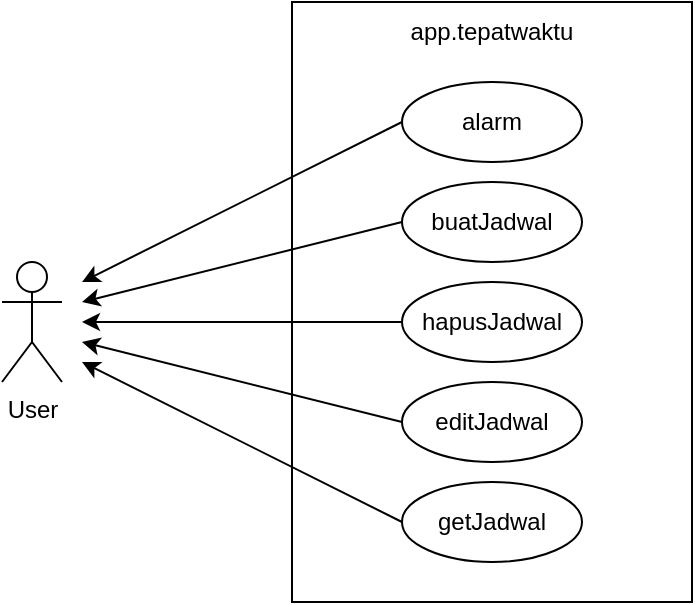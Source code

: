 <mxfile version="21.2.9" type="device">
  <diagram name="Page-1" id="BA27kS_UU-wW2fiPTs2y">
    <mxGraphModel dx="699" dy="462" grid="1" gridSize="10" guides="1" tooltips="1" connect="1" arrows="1" fold="1" page="1" pageScale="1" pageWidth="850" pageHeight="1100" math="0" shadow="0">
      <root>
        <mxCell id="0" />
        <mxCell id="1" parent="0" />
        <mxCell id="oc-jnGKAg2EDH943eoju-10" value="" style="rounded=0;whiteSpace=wrap;html=1;" vertex="1" parent="1">
          <mxGeometry x="265" y="70" width="200" height="300" as="geometry" />
        </mxCell>
        <mxCell id="oc-jnGKAg2EDH943eoju-1" value="buatJadwal" style="ellipse;whiteSpace=wrap;html=1;" vertex="1" parent="1">
          <mxGeometry x="320" y="160" width="90" height="40" as="geometry" />
        </mxCell>
        <mxCell id="oc-jnGKAg2EDH943eoju-3" value="hapusJadwal" style="ellipse;whiteSpace=wrap;html=1;" vertex="1" parent="1">
          <mxGeometry x="320" y="210" width="90" height="40" as="geometry" />
        </mxCell>
        <mxCell id="oc-jnGKAg2EDH943eoju-4" value="editJadwal" style="ellipse;whiteSpace=wrap;html=1;" vertex="1" parent="1">
          <mxGeometry x="320" y="260" width="90" height="40" as="geometry" />
        </mxCell>
        <mxCell id="oc-jnGKAg2EDH943eoju-7" value="getJadwal" style="ellipse;whiteSpace=wrap;html=1;" vertex="1" parent="1">
          <mxGeometry x="320" y="310" width="90" height="40" as="geometry" />
        </mxCell>
        <mxCell id="oc-jnGKAg2EDH943eoju-8" value="User" style="shape=umlActor;verticalLabelPosition=bottom;verticalAlign=top;html=1;outlineConnect=0;" vertex="1" parent="1">
          <mxGeometry x="120" y="200" width="30" height="60" as="geometry" />
        </mxCell>
        <mxCell id="oc-jnGKAg2EDH943eoju-9" value="alarm" style="ellipse;whiteSpace=wrap;html=1;" vertex="1" parent="1">
          <mxGeometry x="320" y="110" width="90" height="40" as="geometry" />
        </mxCell>
        <mxCell id="oc-jnGKAg2EDH943eoju-11" value="app.tepatwaktu" style="text;html=1;strokeColor=none;fillColor=none;align=center;verticalAlign=middle;whiteSpace=wrap;rounded=0;" vertex="1" parent="1">
          <mxGeometry x="335" y="70" width="60" height="30" as="geometry" />
        </mxCell>
        <mxCell id="oc-jnGKAg2EDH943eoju-14" value="" style="endArrow=classic;html=1;rounded=0;exitX=0;exitY=0.5;exitDx=0;exitDy=0;" edge="1" parent="1" source="oc-jnGKAg2EDH943eoju-9">
          <mxGeometry width="50" height="50" relative="1" as="geometry">
            <mxPoint x="330" y="230" as="sourcePoint" />
            <mxPoint x="160" y="210" as="targetPoint" />
          </mxGeometry>
        </mxCell>
        <mxCell id="oc-jnGKAg2EDH943eoju-15" value="" style="endArrow=classic;html=1;rounded=0;exitX=0;exitY=0.5;exitDx=0;exitDy=0;" edge="1" parent="1" source="oc-jnGKAg2EDH943eoju-1">
          <mxGeometry width="50" height="50" relative="1" as="geometry">
            <mxPoint x="330" y="230" as="sourcePoint" />
            <mxPoint x="160" y="220" as="targetPoint" />
          </mxGeometry>
        </mxCell>
        <mxCell id="oc-jnGKAg2EDH943eoju-16" value="" style="endArrow=classic;html=1;rounded=0;" edge="1" parent="1">
          <mxGeometry width="50" height="50" relative="1" as="geometry">
            <mxPoint x="320" y="230" as="sourcePoint" />
            <mxPoint x="160" y="230" as="targetPoint" />
          </mxGeometry>
        </mxCell>
        <mxCell id="oc-jnGKAg2EDH943eoju-19" value="" style="endArrow=classic;html=1;rounded=0;exitX=0;exitY=0.5;exitDx=0;exitDy=0;" edge="1" parent="1" source="oc-jnGKAg2EDH943eoju-4">
          <mxGeometry width="50" height="50" relative="1" as="geometry">
            <mxPoint x="330" y="230" as="sourcePoint" />
            <mxPoint x="160" y="240" as="targetPoint" />
          </mxGeometry>
        </mxCell>
        <mxCell id="oc-jnGKAg2EDH943eoju-20" value="" style="endArrow=classic;html=1;rounded=0;exitX=0;exitY=0.5;exitDx=0;exitDy=0;" edge="1" parent="1" source="oc-jnGKAg2EDH943eoju-7">
          <mxGeometry width="50" height="50" relative="1" as="geometry">
            <mxPoint x="330" y="230" as="sourcePoint" />
            <mxPoint x="160" y="250" as="targetPoint" />
          </mxGeometry>
        </mxCell>
      </root>
    </mxGraphModel>
  </diagram>
</mxfile>
